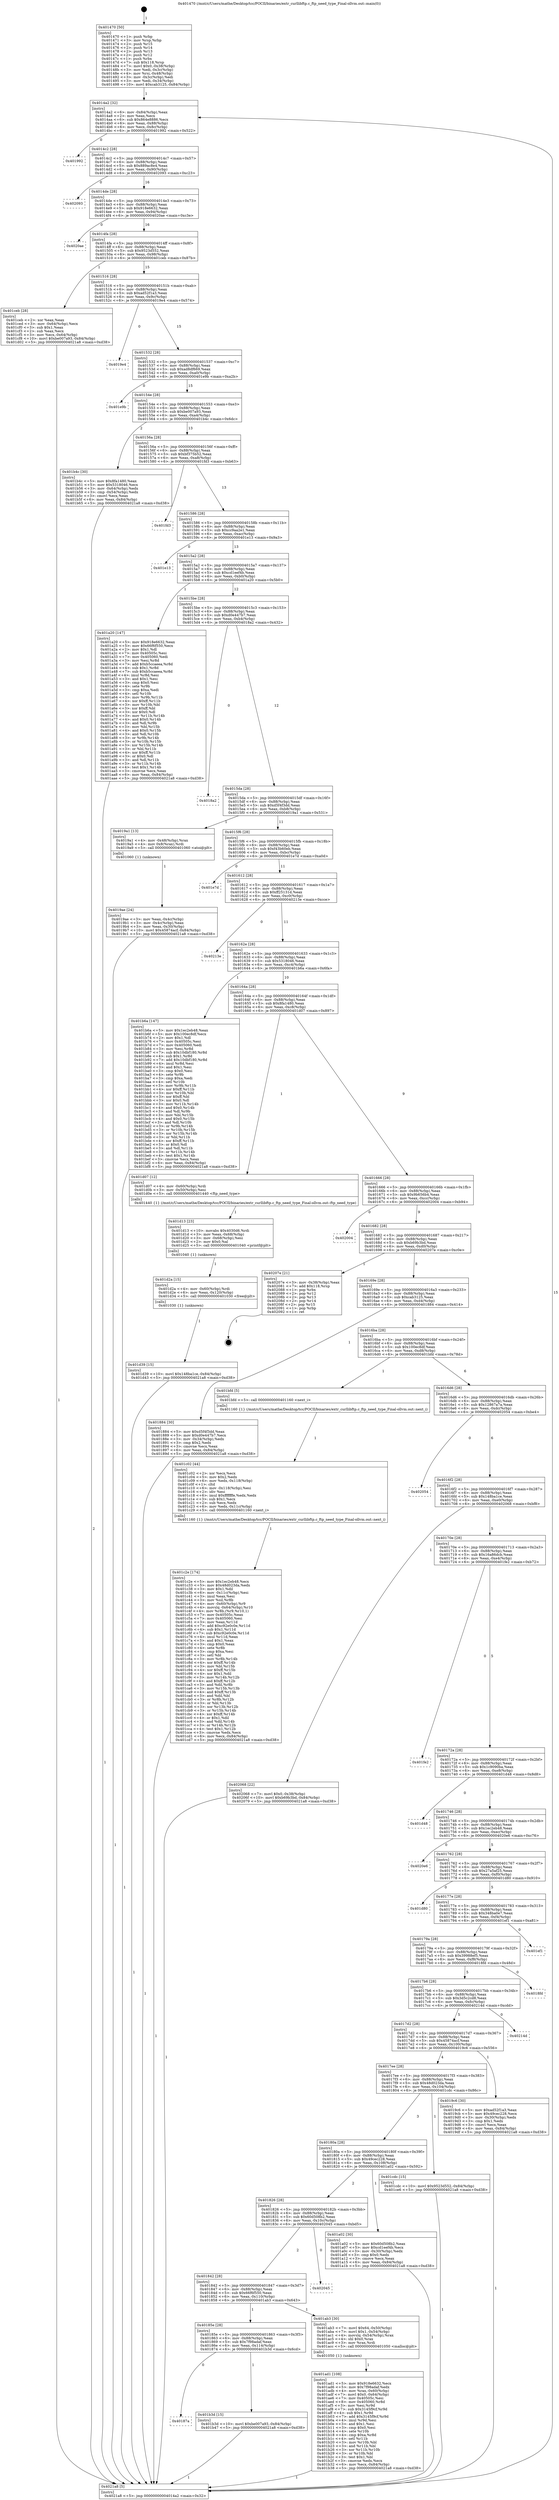 digraph "0x401470" {
  label = "0x401470 (/mnt/c/Users/mathe/Desktop/tcc/POCII/binaries/extr_curllibftp.c_ftp_need_type_Final-ollvm.out::main(0))"
  labelloc = "t"
  node[shape=record]

  Entry [label="",width=0.3,height=0.3,shape=circle,fillcolor=black,style=filled]
  "0x4014a2" [label="{
     0x4014a2 [32]\l
     | [instrs]\l
     &nbsp;&nbsp;0x4014a2 \<+6\>: mov -0x84(%rbp),%eax\l
     &nbsp;&nbsp;0x4014a8 \<+2\>: mov %eax,%ecx\l
     &nbsp;&nbsp;0x4014aa \<+6\>: sub $0x864e8886,%ecx\l
     &nbsp;&nbsp;0x4014b0 \<+6\>: mov %eax,-0x88(%rbp)\l
     &nbsp;&nbsp;0x4014b6 \<+6\>: mov %ecx,-0x8c(%rbp)\l
     &nbsp;&nbsp;0x4014bc \<+6\>: je 0000000000401992 \<main+0x522\>\l
  }"]
  "0x401992" [label="{
     0x401992\l
  }", style=dashed]
  "0x4014c2" [label="{
     0x4014c2 [28]\l
     | [instrs]\l
     &nbsp;&nbsp;0x4014c2 \<+5\>: jmp 00000000004014c7 \<main+0x57\>\l
     &nbsp;&nbsp;0x4014c7 \<+6\>: mov -0x88(%rbp),%eax\l
     &nbsp;&nbsp;0x4014cd \<+5\>: sub $0x889ac8e4,%eax\l
     &nbsp;&nbsp;0x4014d2 \<+6\>: mov %eax,-0x90(%rbp)\l
     &nbsp;&nbsp;0x4014d8 \<+6\>: je 0000000000402093 \<main+0xc23\>\l
  }"]
  Exit [label="",width=0.3,height=0.3,shape=circle,fillcolor=black,style=filled,peripheries=2]
  "0x402093" [label="{
     0x402093\l
  }", style=dashed]
  "0x4014de" [label="{
     0x4014de [28]\l
     | [instrs]\l
     &nbsp;&nbsp;0x4014de \<+5\>: jmp 00000000004014e3 \<main+0x73\>\l
     &nbsp;&nbsp;0x4014e3 \<+6\>: mov -0x88(%rbp),%eax\l
     &nbsp;&nbsp;0x4014e9 \<+5\>: sub $0x918e6632,%eax\l
     &nbsp;&nbsp;0x4014ee \<+6\>: mov %eax,-0x94(%rbp)\l
     &nbsp;&nbsp;0x4014f4 \<+6\>: je 00000000004020ae \<main+0xc3e\>\l
  }"]
  "0x401d39" [label="{
     0x401d39 [15]\l
     | [instrs]\l
     &nbsp;&nbsp;0x401d39 \<+10\>: movl $0x148ba1ce,-0x84(%rbp)\l
     &nbsp;&nbsp;0x401d43 \<+5\>: jmp 00000000004021a8 \<main+0xd38\>\l
  }"]
  "0x4020ae" [label="{
     0x4020ae\l
  }", style=dashed]
  "0x4014fa" [label="{
     0x4014fa [28]\l
     | [instrs]\l
     &nbsp;&nbsp;0x4014fa \<+5\>: jmp 00000000004014ff \<main+0x8f\>\l
     &nbsp;&nbsp;0x4014ff \<+6\>: mov -0x88(%rbp),%eax\l
     &nbsp;&nbsp;0x401505 \<+5\>: sub $0x9523d552,%eax\l
     &nbsp;&nbsp;0x40150a \<+6\>: mov %eax,-0x98(%rbp)\l
     &nbsp;&nbsp;0x401510 \<+6\>: je 0000000000401ceb \<main+0x87b\>\l
  }"]
  "0x401d2a" [label="{
     0x401d2a [15]\l
     | [instrs]\l
     &nbsp;&nbsp;0x401d2a \<+4\>: mov -0x60(%rbp),%rdi\l
     &nbsp;&nbsp;0x401d2e \<+6\>: mov %eax,-0x120(%rbp)\l
     &nbsp;&nbsp;0x401d34 \<+5\>: call 0000000000401030 \<free@plt\>\l
     | [calls]\l
     &nbsp;&nbsp;0x401030 \{1\} (unknown)\l
  }"]
  "0x401ceb" [label="{
     0x401ceb [28]\l
     | [instrs]\l
     &nbsp;&nbsp;0x401ceb \<+2\>: xor %eax,%eax\l
     &nbsp;&nbsp;0x401ced \<+3\>: mov -0x64(%rbp),%ecx\l
     &nbsp;&nbsp;0x401cf0 \<+3\>: sub $0x1,%eax\l
     &nbsp;&nbsp;0x401cf3 \<+2\>: sub %eax,%ecx\l
     &nbsp;&nbsp;0x401cf5 \<+3\>: mov %ecx,-0x64(%rbp)\l
     &nbsp;&nbsp;0x401cf8 \<+10\>: movl $0xbe007a93,-0x84(%rbp)\l
     &nbsp;&nbsp;0x401d02 \<+5\>: jmp 00000000004021a8 \<main+0xd38\>\l
  }"]
  "0x401516" [label="{
     0x401516 [28]\l
     | [instrs]\l
     &nbsp;&nbsp;0x401516 \<+5\>: jmp 000000000040151b \<main+0xab\>\l
     &nbsp;&nbsp;0x40151b \<+6\>: mov -0x88(%rbp),%eax\l
     &nbsp;&nbsp;0x401521 \<+5\>: sub $0xad52f1a3,%eax\l
     &nbsp;&nbsp;0x401526 \<+6\>: mov %eax,-0x9c(%rbp)\l
     &nbsp;&nbsp;0x40152c \<+6\>: je 00000000004019e4 \<main+0x574\>\l
  }"]
  "0x401d13" [label="{
     0x401d13 [23]\l
     | [instrs]\l
     &nbsp;&nbsp;0x401d13 \<+10\>: movabs $0x4030d6,%rdi\l
     &nbsp;&nbsp;0x401d1d \<+3\>: mov %eax,-0x68(%rbp)\l
     &nbsp;&nbsp;0x401d20 \<+3\>: mov -0x68(%rbp),%esi\l
     &nbsp;&nbsp;0x401d23 \<+2\>: mov $0x0,%al\l
     &nbsp;&nbsp;0x401d25 \<+5\>: call 0000000000401040 \<printf@plt\>\l
     | [calls]\l
     &nbsp;&nbsp;0x401040 \{1\} (unknown)\l
  }"]
  "0x4019e4" [label="{
     0x4019e4\l
  }", style=dashed]
  "0x401532" [label="{
     0x401532 [28]\l
     | [instrs]\l
     &nbsp;&nbsp;0x401532 \<+5\>: jmp 0000000000401537 \<main+0xc7\>\l
     &nbsp;&nbsp;0x401537 \<+6\>: mov -0x88(%rbp),%eax\l
     &nbsp;&nbsp;0x40153d \<+5\>: sub $0xad8df669,%eax\l
     &nbsp;&nbsp;0x401542 \<+6\>: mov %eax,-0xa0(%rbp)\l
     &nbsp;&nbsp;0x401548 \<+6\>: je 0000000000401e9b \<main+0xa2b\>\l
  }"]
  "0x401c2e" [label="{
     0x401c2e [174]\l
     | [instrs]\l
     &nbsp;&nbsp;0x401c2e \<+5\>: mov $0x1ec2eb48,%ecx\l
     &nbsp;&nbsp;0x401c33 \<+5\>: mov $0x48d023da,%edx\l
     &nbsp;&nbsp;0x401c38 \<+3\>: mov $0x1,%dil\l
     &nbsp;&nbsp;0x401c3b \<+6\>: mov -0x11c(%rbp),%esi\l
     &nbsp;&nbsp;0x401c41 \<+3\>: imul %eax,%esi\l
     &nbsp;&nbsp;0x401c44 \<+3\>: mov %sil,%r8b\l
     &nbsp;&nbsp;0x401c47 \<+4\>: mov -0x60(%rbp),%r9\l
     &nbsp;&nbsp;0x401c4b \<+4\>: movslq -0x64(%rbp),%r10\l
     &nbsp;&nbsp;0x401c4f \<+4\>: mov %r8b,(%r9,%r10,1)\l
     &nbsp;&nbsp;0x401c53 \<+7\>: mov 0x40505c,%eax\l
     &nbsp;&nbsp;0x401c5a \<+7\>: mov 0x405060,%esi\l
     &nbsp;&nbsp;0x401c61 \<+3\>: mov %eax,%r11d\l
     &nbsp;&nbsp;0x401c64 \<+7\>: add $0xc92e0c0e,%r11d\l
     &nbsp;&nbsp;0x401c6b \<+4\>: sub $0x1,%r11d\l
     &nbsp;&nbsp;0x401c6f \<+7\>: sub $0xc92e0c0e,%r11d\l
     &nbsp;&nbsp;0x401c76 \<+4\>: imul %r11d,%eax\l
     &nbsp;&nbsp;0x401c7a \<+3\>: and $0x1,%eax\l
     &nbsp;&nbsp;0x401c7d \<+3\>: cmp $0x0,%eax\l
     &nbsp;&nbsp;0x401c80 \<+4\>: sete %r8b\l
     &nbsp;&nbsp;0x401c84 \<+3\>: cmp $0xa,%esi\l
     &nbsp;&nbsp;0x401c87 \<+3\>: setl %bl\l
     &nbsp;&nbsp;0x401c8a \<+3\>: mov %r8b,%r14b\l
     &nbsp;&nbsp;0x401c8d \<+4\>: xor $0xff,%r14b\l
     &nbsp;&nbsp;0x401c91 \<+3\>: mov %bl,%r15b\l
     &nbsp;&nbsp;0x401c94 \<+4\>: xor $0xff,%r15b\l
     &nbsp;&nbsp;0x401c98 \<+4\>: xor $0x1,%dil\l
     &nbsp;&nbsp;0x401c9c \<+3\>: mov %r14b,%r12b\l
     &nbsp;&nbsp;0x401c9f \<+4\>: and $0xff,%r12b\l
     &nbsp;&nbsp;0x401ca3 \<+3\>: and %dil,%r8b\l
     &nbsp;&nbsp;0x401ca6 \<+3\>: mov %r15b,%r13b\l
     &nbsp;&nbsp;0x401ca9 \<+4\>: and $0xff,%r13b\l
     &nbsp;&nbsp;0x401cad \<+3\>: and %dil,%bl\l
     &nbsp;&nbsp;0x401cb0 \<+3\>: or %r8b,%r12b\l
     &nbsp;&nbsp;0x401cb3 \<+3\>: or %bl,%r13b\l
     &nbsp;&nbsp;0x401cb6 \<+3\>: xor %r13b,%r12b\l
     &nbsp;&nbsp;0x401cb9 \<+3\>: or %r15b,%r14b\l
     &nbsp;&nbsp;0x401cbc \<+4\>: xor $0xff,%r14b\l
     &nbsp;&nbsp;0x401cc0 \<+4\>: or $0x1,%dil\l
     &nbsp;&nbsp;0x401cc4 \<+3\>: and %dil,%r14b\l
     &nbsp;&nbsp;0x401cc7 \<+3\>: or %r14b,%r12b\l
     &nbsp;&nbsp;0x401cca \<+4\>: test $0x1,%r12b\l
     &nbsp;&nbsp;0x401cce \<+3\>: cmovne %edx,%ecx\l
     &nbsp;&nbsp;0x401cd1 \<+6\>: mov %ecx,-0x84(%rbp)\l
     &nbsp;&nbsp;0x401cd7 \<+5\>: jmp 00000000004021a8 \<main+0xd38\>\l
  }"]
  "0x401e9b" [label="{
     0x401e9b\l
  }", style=dashed]
  "0x40154e" [label="{
     0x40154e [28]\l
     | [instrs]\l
     &nbsp;&nbsp;0x40154e \<+5\>: jmp 0000000000401553 \<main+0xe3\>\l
     &nbsp;&nbsp;0x401553 \<+6\>: mov -0x88(%rbp),%eax\l
     &nbsp;&nbsp;0x401559 \<+5\>: sub $0xbe007a93,%eax\l
     &nbsp;&nbsp;0x40155e \<+6\>: mov %eax,-0xa4(%rbp)\l
     &nbsp;&nbsp;0x401564 \<+6\>: je 0000000000401b4c \<main+0x6dc\>\l
  }"]
  "0x401c02" [label="{
     0x401c02 [44]\l
     | [instrs]\l
     &nbsp;&nbsp;0x401c02 \<+2\>: xor %ecx,%ecx\l
     &nbsp;&nbsp;0x401c04 \<+5\>: mov $0x2,%edx\l
     &nbsp;&nbsp;0x401c09 \<+6\>: mov %edx,-0x118(%rbp)\l
     &nbsp;&nbsp;0x401c0f \<+1\>: cltd\l
     &nbsp;&nbsp;0x401c10 \<+6\>: mov -0x118(%rbp),%esi\l
     &nbsp;&nbsp;0x401c16 \<+2\>: idiv %esi\l
     &nbsp;&nbsp;0x401c18 \<+6\>: imul $0xfffffffe,%edx,%edx\l
     &nbsp;&nbsp;0x401c1e \<+3\>: sub $0x1,%ecx\l
     &nbsp;&nbsp;0x401c21 \<+2\>: sub %ecx,%edx\l
     &nbsp;&nbsp;0x401c23 \<+6\>: mov %edx,-0x11c(%rbp)\l
     &nbsp;&nbsp;0x401c29 \<+5\>: call 0000000000401160 \<next_i\>\l
     | [calls]\l
     &nbsp;&nbsp;0x401160 \{1\} (/mnt/c/Users/mathe/Desktop/tcc/POCII/binaries/extr_curllibftp.c_ftp_need_type_Final-ollvm.out::next_i)\l
  }"]
  "0x401b4c" [label="{
     0x401b4c [30]\l
     | [instrs]\l
     &nbsp;&nbsp;0x401b4c \<+5\>: mov $0x8fa1480,%eax\l
     &nbsp;&nbsp;0x401b51 \<+5\>: mov $0x5318046,%ecx\l
     &nbsp;&nbsp;0x401b56 \<+3\>: mov -0x64(%rbp),%edx\l
     &nbsp;&nbsp;0x401b59 \<+3\>: cmp -0x54(%rbp),%edx\l
     &nbsp;&nbsp;0x401b5c \<+3\>: cmovl %ecx,%eax\l
     &nbsp;&nbsp;0x401b5f \<+6\>: mov %eax,-0x84(%rbp)\l
     &nbsp;&nbsp;0x401b65 \<+5\>: jmp 00000000004021a8 \<main+0xd38\>\l
  }"]
  "0x40156a" [label="{
     0x40156a [28]\l
     | [instrs]\l
     &nbsp;&nbsp;0x40156a \<+5\>: jmp 000000000040156f \<main+0xff\>\l
     &nbsp;&nbsp;0x40156f \<+6\>: mov -0x88(%rbp),%eax\l
     &nbsp;&nbsp;0x401575 \<+5\>: sub $0xbf375b52,%eax\l
     &nbsp;&nbsp;0x40157a \<+6\>: mov %eax,-0xa8(%rbp)\l
     &nbsp;&nbsp;0x401580 \<+6\>: je 0000000000401fd3 \<main+0xb63\>\l
  }"]
  "0x40187a" [label="{
     0x40187a\l
  }", style=dashed]
  "0x401fd3" [label="{
     0x401fd3\l
  }", style=dashed]
  "0x401586" [label="{
     0x401586 [28]\l
     | [instrs]\l
     &nbsp;&nbsp;0x401586 \<+5\>: jmp 000000000040158b \<main+0x11b\>\l
     &nbsp;&nbsp;0x40158b \<+6\>: mov -0x88(%rbp),%eax\l
     &nbsp;&nbsp;0x401591 \<+5\>: sub $0xcc9aa2e1,%eax\l
     &nbsp;&nbsp;0x401596 \<+6\>: mov %eax,-0xac(%rbp)\l
     &nbsp;&nbsp;0x40159c \<+6\>: je 0000000000401e13 \<main+0x9a3\>\l
  }"]
  "0x401b3d" [label="{
     0x401b3d [15]\l
     | [instrs]\l
     &nbsp;&nbsp;0x401b3d \<+10\>: movl $0xbe007a93,-0x84(%rbp)\l
     &nbsp;&nbsp;0x401b47 \<+5\>: jmp 00000000004021a8 \<main+0xd38\>\l
  }"]
  "0x401e13" [label="{
     0x401e13\l
  }", style=dashed]
  "0x4015a2" [label="{
     0x4015a2 [28]\l
     | [instrs]\l
     &nbsp;&nbsp;0x4015a2 \<+5\>: jmp 00000000004015a7 \<main+0x137\>\l
     &nbsp;&nbsp;0x4015a7 \<+6\>: mov -0x88(%rbp),%eax\l
     &nbsp;&nbsp;0x4015ad \<+5\>: sub $0xcd1eef4b,%eax\l
     &nbsp;&nbsp;0x4015b2 \<+6\>: mov %eax,-0xb0(%rbp)\l
     &nbsp;&nbsp;0x4015b8 \<+6\>: je 0000000000401a20 \<main+0x5b0\>\l
  }"]
  "0x401ad1" [label="{
     0x401ad1 [108]\l
     | [instrs]\l
     &nbsp;&nbsp;0x401ad1 \<+5\>: mov $0x918e6632,%ecx\l
     &nbsp;&nbsp;0x401ad6 \<+5\>: mov $0x7f98adaf,%edx\l
     &nbsp;&nbsp;0x401adb \<+4\>: mov %rax,-0x60(%rbp)\l
     &nbsp;&nbsp;0x401adf \<+7\>: movl $0x0,-0x64(%rbp)\l
     &nbsp;&nbsp;0x401ae6 \<+7\>: mov 0x40505c,%esi\l
     &nbsp;&nbsp;0x401aed \<+8\>: mov 0x405060,%r8d\l
     &nbsp;&nbsp;0x401af5 \<+3\>: mov %esi,%r9d\l
     &nbsp;&nbsp;0x401af8 \<+7\>: sub $0x3145f9cf,%r9d\l
     &nbsp;&nbsp;0x401aff \<+4\>: sub $0x1,%r9d\l
     &nbsp;&nbsp;0x401b03 \<+7\>: add $0x3145f9cf,%r9d\l
     &nbsp;&nbsp;0x401b0a \<+4\>: imul %r9d,%esi\l
     &nbsp;&nbsp;0x401b0e \<+3\>: and $0x1,%esi\l
     &nbsp;&nbsp;0x401b11 \<+3\>: cmp $0x0,%esi\l
     &nbsp;&nbsp;0x401b14 \<+4\>: sete %r10b\l
     &nbsp;&nbsp;0x401b18 \<+4\>: cmp $0xa,%r8d\l
     &nbsp;&nbsp;0x401b1c \<+4\>: setl %r11b\l
     &nbsp;&nbsp;0x401b20 \<+3\>: mov %r10b,%bl\l
     &nbsp;&nbsp;0x401b23 \<+3\>: and %r11b,%bl\l
     &nbsp;&nbsp;0x401b26 \<+3\>: xor %r11b,%r10b\l
     &nbsp;&nbsp;0x401b29 \<+3\>: or %r10b,%bl\l
     &nbsp;&nbsp;0x401b2c \<+3\>: test $0x1,%bl\l
     &nbsp;&nbsp;0x401b2f \<+3\>: cmovne %edx,%ecx\l
     &nbsp;&nbsp;0x401b32 \<+6\>: mov %ecx,-0x84(%rbp)\l
     &nbsp;&nbsp;0x401b38 \<+5\>: jmp 00000000004021a8 \<main+0xd38\>\l
  }"]
  "0x401a20" [label="{
     0x401a20 [147]\l
     | [instrs]\l
     &nbsp;&nbsp;0x401a20 \<+5\>: mov $0x918e6632,%eax\l
     &nbsp;&nbsp;0x401a25 \<+5\>: mov $0x66f6f550,%ecx\l
     &nbsp;&nbsp;0x401a2a \<+2\>: mov $0x1,%dl\l
     &nbsp;&nbsp;0x401a2c \<+7\>: mov 0x40505c,%esi\l
     &nbsp;&nbsp;0x401a33 \<+7\>: mov 0x405060,%edi\l
     &nbsp;&nbsp;0x401a3a \<+3\>: mov %esi,%r8d\l
     &nbsp;&nbsp;0x401a3d \<+7\>: add $0xb5ccaeea,%r8d\l
     &nbsp;&nbsp;0x401a44 \<+4\>: sub $0x1,%r8d\l
     &nbsp;&nbsp;0x401a48 \<+7\>: sub $0xb5ccaeea,%r8d\l
     &nbsp;&nbsp;0x401a4f \<+4\>: imul %r8d,%esi\l
     &nbsp;&nbsp;0x401a53 \<+3\>: and $0x1,%esi\l
     &nbsp;&nbsp;0x401a56 \<+3\>: cmp $0x0,%esi\l
     &nbsp;&nbsp;0x401a59 \<+4\>: sete %r9b\l
     &nbsp;&nbsp;0x401a5d \<+3\>: cmp $0xa,%edi\l
     &nbsp;&nbsp;0x401a60 \<+4\>: setl %r10b\l
     &nbsp;&nbsp;0x401a64 \<+3\>: mov %r9b,%r11b\l
     &nbsp;&nbsp;0x401a67 \<+4\>: xor $0xff,%r11b\l
     &nbsp;&nbsp;0x401a6b \<+3\>: mov %r10b,%bl\l
     &nbsp;&nbsp;0x401a6e \<+3\>: xor $0xff,%bl\l
     &nbsp;&nbsp;0x401a71 \<+3\>: xor $0x0,%dl\l
     &nbsp;&nbsp;0x401a74 \<+3\>: mov %r11b,%r14b\l
     &nbsp;&nbsp;0x401a77 \<+4\>: and $0x0,%r14b\l
     &nbsp;&nbsp;0x401a7b \<+3\>: and %dl,%r9b\l
     &nbsp;&nbsp;0x401a7e \<+3\>: mov %bl,%r15b\l
     &nbsp;&nbsp;0x401a81 \<+4\>: and $0x0,%r15b\l
     &nbsp;&nbsp;0x401a85 \<+3\>: and %dl,%r10b\l
     &nbsp;&nbsp;0x401a88 \<+3\>: or %r9b,%r14b\l
     &nbsp;&nbsp;0x401a8b \<+3\>: or %r10b,%r15b\l
     &nbsp;&nbsp;0x401a8e \<+3\>: xor %r15b,%r14b\l
     &nbsp;&nbsp;0x401a91 \<+3\>: or %bl,%r11b\l
     &nbsp;&nbsp;0x401a94 \<+4\>: xor $0xff,%r11b\l
     &nbsp;&nbsp;0x401a98 \<+3\>: or $0x0,%dl\l
     &nbsp;&nbsp;0x401a9b \<+3\>: and %dl,%r11b\l
     &nbsp;&nbsp;0x401a9e \<+3\>: or %r11b,%r14b\l
     &nbsp;&nbsp;0x401aa1 \<+4\>: test $0x1,%r14b\l
     &nbsp;&nbsp;0x401aa5 \<+3\>: cmovne %ecx,%eax\l
     &nbsp;&nbsp;0x401aa8 \<+6\>: mov %eax,-0x84(%rbp)\l
     &nbsp;&nbsp;0x401aae \<+5\>: jmp 00000000004021a8 \<main+0xd38\>\l
  }"]
  "0x4015be" [label="{
     0x4015be [28]\l
     | [instrs]\l
     &nbsp;&nbsp;0x4015be \<+5\>: jmp 00000000004015c3 \<main+0x153\>\l
     &nbsp;&nbsp;0x4015c3 \<+6\>: mov -0x88(%rbp),%eax\l
     &nbsp;&nbsp;0x4015c9 \<+5\>: sub $0xd0e447b7,%eax\l
     &nbsp;&nbsp;0x4015ce \<+6\>: mov %eax,-0xb4(%rbp)\l
     &nbsp;&nbsp;0x4015d4 \<+6\>: je 00000000004018a2 \<main+0x432\>\l
  }"]
  "0x40185e" [label="{
     0x40185e [28]\l
     | [instrs]\l
     &nbsp;&nbsp;0x40185e \<+5\>: jmp 0000000000401863 \<main+0x3f3\>\l
     &nbsp;&nbsp;0x401863 \<+6\>: mov -0x88(%rbp),%eax\l
     &nbsp;&nbsp;0x401869 \<+5\>: sub $0x7f98adaf,%eax\l
     &nbsp;&nbsp;0x40186e \<+6\>: mov %eax,-0x114(%rbp)\l
     &nbsp;&nbsp;0x401874 \<+6\>: je 0000000000401b3d \<main+0x6cd\>\l
  }"]
  "0x4018a2" [label="{
     0x4018a2\l
  }", style=dashed]
  "0x4015da" [label="{
     0x4015da [28]\l
     | [instrs]\l
     &nbsp;&nbsp;0x4015da \<+5\>: jmp 00000000004015df \<main+0x16f\>\l
     &nbsp;&nbsp;0x4015df \<+6\>: mov -0x88(%rbp),%eax\l
     &nbsp;&nbsp;0x4015e5 \<+5\>: sub $0xd5f4f3dd,%eax\l
     &nbsp;&nbsp;0x4015ea \<+6\>: mov %eax,-0xb8(%rbp)\l
     &nbsp;&nbsp;0x4015f0 \<+6\>: je 00000000004019a1 \<main+0x531\>\l
  }"]
  "0x401ab3" [label="{
     0x401ab3 [30]\l
     | [instrs]\l
     &nbsp;&nbsp;0x401ab3 \<+7\>: movl $0x64,-0x50(%rbp)\l
     &nbsp;&nbsp;0x401aba \<+7\>: movl $0x1,-0x54(%rbp)\l
     &nbsp;&nbsp;0x401ac1 \<+4\>: movslq -0x54(%rbp),%rax\l
     &nbsp;&nbsp;0x401ac5 \<+4\>: shl $0x0,%rax\l
     &nbsp;&nbsp;0x401ac9 \<+3\>: mov %rax,%rdi\l
     &nbsp;&nbsp;0x401acc \<+5\>: call 0000000000401050 \<malloc@plt\>\l
     | [calls]\l
     &nbsp;&nbsp;0x401050 \{1\} (unknown)\l
  }"]
  "0x4019a1" [label="{
     0x4019a1 [13]\l
     | [instrs]\l
     &nbsp;&nbsp;0x4019a1 \<+4\>: mov -0x48(%rbp),%rax\l
     &nbsp;&nbsp;0x4019a5 \<+4\>: mov 0x8(%rax),%rdi\l
     &nbsp;&nbsp;0x4019a9 \<+5\>: call 0000000000401060 \<atoi@plt\>\l
     | [calls]\l
     &nbsp;&nbsp;0x401060 \{1\} (unknown)\l
  }"]
  "0x4015f6" [label="{
     0x4015f6 [28]\l
     | [instrs]\l
     &nbsp;&nbsp;0x4015f6 \<+5\>: jmp 00000000004015fb \<main+0x18b\>\l
     &nbsp;&nbsp;0x4015fb \<+6\>: mov -0x88(%rbp),%eax\l
     &nbsp;&nbsp;0x401601 \<+5\>: sub $0xf43b60eb,%eax\l
     &nbsp;&nbsp;0x401606 \<+6\>: mov %eax,-0xbc(%rbp)\l
     &nbsp;&nbsp;0x40160c \<+6\>: je 0000000000401e7d \<main+0xa0d\>\l
  }"]
  "0x401842" [label="{
     0x401842 [28]\l
     | [instrs]\l
     &nbsp;&nbsp;0x401842 \<+5\>: jmp 0000000000401847 \<main+0x3d7\>\l
     &nbsp;&nbsp;0x401847 \<+6\>: mov -0x88(%rbp),%eax\l
     &nbsp;&nbsp;0x40184d \<+5\>: sub $0x66f6f550,%eax\l
     &nbsp;&nbsp;0x401852 \<+6\>: mov %eax,-0x110(%rbp)\l
     &nbsp;&nbsp;0x401858 \<+6\>: je 0000000000401ab3 \<main+0x643\>\l
  }"]
  "0x401e7d" [label="{
     0x401e7d\l
  }", style=dashed]
  "0x401612" [label="{
     0x401612 [28]\l
     | [instrs]\l
     &nbsp;&nbsp;0x401612 \<+5\>: jmp 0000000000401617 \<main+0x1a7\>\l
     &nbsp;&nbsp;0x401617 \<+6\>: mov -0x88(%rbp),%eax\l
     &nbsp;&nbsp;0x40161d \<+5\>: sub $0xff25131d,%eax\l
     &nbsp;&nbsp;0x401622 \<+6\>: mov %eax,-0xc0(%rbp)\l
     &nbsp;&nbsp;0x401628 \<+6\>: je 000000000040213e \<main+0xcce\>\l
  }"]
  "0x402045" [label="{
     0x402045\l
  }", style=dashed]
  "0x40213e" [label="{
     0x40213e\l
  }", style=dashed]
  "0x40162e" [label="{
     0x40162e [28]\l
     | [instrs]\l
     &nbsp;&nbsp;0x40162e \<+5\>: jmp 0000000000401633 \<main+0x1c3\>\l
     &nbsp;&nbsp;0x401633 \<+6\>: mov -0x88(%rbp),%eax\l
     &nbsp;&nbsp;0x401639 \<+5\>: sub $0x5318046,%eax\l
     &nbsp;&nbsp;0x40163e \<+6\>: mov %eax,-0xc4(%rbp)\l
     &nbsp;&nbsp;0x401644 \<+6\>: je 0000000000401b6a \<main+0x6fa\>\l
  }"]
  "0x401826" [label="{
     0x401826 [28]\l
     | [instrs]\l
     &nbsp;&nbsp;0x401826 \<+5\>: jmp 000000000040182b \<main+0x3bb\>\l
     &nbsp;&nbsp;0x40182b \<+6\>: mov -0x88(%rbp),%eax\l
     &nbsp;&nbsp;0x401831 \<+5\>: sub $0x60d508b2,%eax\l
     &nbsp;&nbsp;0x401836 \<+6\>: mov %eax,-0x10c(%rbp)\l
     &nbsp;&nbsp;0x40183c \<+6\>: je 0000000000402045 \<main+0xbd5\>\l
  }"]
  "0x401b6a" [label="{
     0x401b6a [147]\l
     | [instrs]\l
     &nbsp;&nbsp;0x401b6a \<+5\>: mov $0x1ec2eb48,%eax\l
     &nbsp;&nbsp;0x401b6f \<+5\>: mov $0x100ec8df,%ecx\l
     &nbsp;&nbsp;0x401b74 \<+2\>: mov $0x1,%dl\l
     &nbsp;&nbsp;0x401b76 \<+7\>: mov 0x40505c,%esi\l
     &nbsp;&nbsp;0x401b7d \<+7\>: mov 0x405060,%edi\l
     &nbsp;&nbsp;0x401b84 \<+3\>: mov %esi,%r8d\l
     &nbsp;&nbsp;0x401b87 \<+7\>: sub $0x10dbf180,%r8d\l
     &nbsp;&nbsp;0x401b8e \<+4\>: sub $0x1,%r8d\l
     &nbsp;&nbsp;0x401b92 \<+7\>: add $0x10dbf180,%r8d\l
     &nbsp;&nbsp;0x401b99 \<+4\>: imul %r8d,%esi\l
     &nbsp;&nbsp;0x401b9d \<+3\>: and $0x1,%esi\l
     &nbsp;&nbsp;0x401ba0 \<+3\>: cmp $0x0,%esi\l
     &nbsp;&nbsp;0x401ba3 \<+4\>: sete %r9b\l
     &nbsp;&nbsp;0x401ba7 \<+3\>: cmp $0xa,%edi\l
     &nbsp;&nbsp;0x401baa \<+4\>: setl %r10b\l
     &nbsp;&nbsp;0x401bae \<+3\>: mov %r9b,%r11b\l
     &nbsp;&nbsp;0x401bb1 \<+4\>: xor $0xff,%r11b\l
     &nbsp;&nbsp;0x401bb5 \<+3\>: mov %r10b,%bl\l
     &nbsp;&nbsp;0x401bb8 \<+3\>: xor $0xff,%bl\l
     &nbsp;&nbsp;0x401bbb \<+3\>: xor $0x0,%dl\l
     &nbsp;&nbsp;0x401bbe \<+3\>: mov %r11b,%r14b\l
     &nbsp;&nbsp;0x401bc1 \<+4\>: and $0x0,%r14b\l
     &nbsp;&nbsp;0x401bc5 \<+3\>: and %dl,%r9b\l
     &nbsp;&nbsp;0x401bc8 \<+3\>: mov %bl,%r15b\l
     &nbsp;&nbsp;0x401bcb \<+4\>: and $0x0,%r15b\l
     &nbsp;&nbsp;0x401bcf \<+3\>: and %dl,%r10b\l
     &nbsp;&nbsp;0x401bd2 \<+3\>: or %r9b,%r14b\l
     &nbsp;&nbsp;0x401bd5 \<+3\>: or %r10b,%r15b\l
     &nbsp;&nbsp;0x401bd8 \<+3\>: xor %r15b,%r14b\l
     &nbsp;&nbsp;0x401bdb \<+3\>: or %bl,%r11b\l
     &nbsp;&nbsp;0x401bde \<+4\>: xor $0xff,%r11b\l
     &nbsp;&nbsp;0x401be2 \<+3\>: or $0x0,%dl\l
     &nbsp;&nbsp;0x401be5 \<+3\>: and %dl,%r11b\l
     &nbsp;&nbsp;0x401be8 \<+3\>: or %r11b,%r14b\l
     &nbsp;&nbsp;0x401beb \<+4\>: test $0x1,%r14b\l
     &nbsp;&nbsp;0x401bef \<+3\>: cmovne %ecx,%eax\l
     &nbsp;&nbsp;0x401bf2 \<+6\>: mov %eax,-0x84(%rbp)\l
     &nbsp;&nbsp;0x401bf8 \<+5\>: jmp 00000000004021a8 \<main+0xd38\>\l
  }"]
  "0x40164a" [label="{
     0x40164a [28]\l
     | [instrs]\l
     &nbsp;&nbsp;0x40164a \<+5\>: jmp 000000000040164f \<main+0x1df\>\l
     &nbsp;&nbsp;0x40164f \<+6\>: mov -0x88(%rbp),%eax\l
     &nbsp;&nbsp;0x401655 \<+5\>: sub $0x8fa1480,%eax\l
     &nbsp;&nbsp;0x40165a \<+6\>: mov %eax,-0xc8(%rbp)\l
     &nbsp;&nbsp;0x401660 \<+6\>: je 0000000000401d07 \<main+0x897\>\l
  }"]
  "0x401a02" [label="{
     0x401a02 [30]\l
     | [instrs]\l
     &nbsp;&nbsp;0x401a02 \<+5\>: mov $0x60d508b2,%eax\l
     &nbsp;&nbsp;0x401a07 \<+5\>: mov $0xcd1eef4b,%ecx\l
     &nbsp;&nbsp;0x401a0c \<+3\>: mov -0x30(%rbp),%edx\l
     &nbsp;&nbsp;0x401a0f \<+3\>: cmp $0x0,%edx\l
     &nbsp;&nbsp;0x401a12 \<+3\>: cmove %ecx,%eax\l
     &nbsp;&nbsp;0x401a15 \<+6\>: mov %eax,-0x84(%rbp)\l
     &nbsp;&nbsp;0x401a1b \<+5\>: jmp 00000000004021a8 \<main+0xd38\>\l
  }"]
  "0x401d07" [label="{
     0x401d07 [12]\l
     | [instrs]\l
     &nbsp;&nbsp;0x401d07 \<+4\>: mov -0x60(%rbp),%rdi\l
     &nbsp;&nbsp;0x401d0b \<+3\>: mov -0x50(%rbp),%esi\l
     &nbsp;&nbsp;0x401d0e \<+5\>: call 0000000000401440 \<ftp_need_type\>\l
     | [calls]\l
     &nbsp;&nbsp;0x401440 \{1\} (/mnt/c/Users/mathe/Desktop/tcc/POCII/binaries/extr_curllibftp.c_ftp_need_type_Final-ollvm.out::ftp_need_type)\l
  }"]
  "0x401666" [label="{
     0x401666 [28]\l
     | [instrs]\l
     &nbsp;&nbsp;0x401666 \<+5\>: jmp 000000000040166b \<main+0x1fb\>\l
     &nbsp;&nbsp;0x40166b \<+6\>: mov -0x88(%rbp),%eax\l
     &nbsp;&nbsp;0x401671 \<+5\>: sub $0x9b656b4,%eax\l
     &nbsp;&nbsp;0x401676 \<+6\>: mov %eax,-0xcc(%rbp)\l
     &nbsp;&nbsp;0x40167c \<+6\>: je 0000000000402004 \<main+0xb94\>\l
  }"]
  "0x40180a" [label="{
     0x40180a [28]\l
     | [instrs]\l
     &nbsp;&nbsp;0x40180a \<+5\>: jmp 000000000040180f \<main+0x39f\>\l
     &nbsp;&nbsp;0x40180f \<+6\>: mov -0x88(%rbp),%eax\l
     &nbsp;&nbsp;0x401815 \<+5\>: sub $0x49cec228,%eax\l
     &nbsp;&nbsp;0x40181a \<+6\>: mov %eax,-0x108(%rbp)\l
     &nbsp;&nbsp;0x401820 \<+6\>: je 0000000000401a02 \<main+0x592\>\l
  }"]
  "0x402004" [label="{
     0x402004\l
  }", style=dashed]
  "0x401682" [label="{
     0x401682 [28]\l
     | [instrs]\l
     &nbsp;&nbsp;0x401682 \<+5\>: jmp 0000000000401687 \<main+0x217\>\l
     &nbsp;&nbsp;0x401687 \<+6\>: mov -0x88(%rbp),%eax\l
     &nbsp;&nbsp;0x40168d \<+5\>: sub $0xb69b3bd,%eax\l
     &nbsp;&nbsp;0x401692 \<+6\>: mov %eax,-0xd0(%rbp)\l
     &nbsp;&nbsp;0x401698 \<+6\>: je 000000000040207e \<main+0xc0e\>\l
  }"]
  "0x401cdc" [label="{
     0x401cdc [15]\l
     | [instrs]\l
     &nbsp;&nbsp;0x401cdc \<+10\>: movl $0x9523d552,-0x84(%rbp)\l
     &nbsp;&nbsp;0x401ce6 \<+5\>: jmp 00000000004021a8 \<main+0xd38\>\l
  }"]
  "0x40207e" [label="{
     0x40207e [21]\l
     | [instrs]\l
     &nbsp;&nbsp;0x40207e \<+3\>: mov -0x38(%rbp),%eax\l
     &nbsp;&nbsp;0x402081 \<+7\>: add $0x118,%rsp\l
     &nbsp;&nbsp;0x402088 \<+1\>: pop %rbx\l
     &nbsp;&nbsp;0x402089 \<+2\>: pop %r12\l
     &nbsp;&nbsp;0x40208b \<+2\>: pop %r13\l
     &nbsp;&nbsp;0x40208d \<+2\>: pop %r14\l
     &nbsp;&nbsp;0x40208f \<+2\>: pop %r15\l
     &nbsp;&nbsp;0x402091 \<+1\>: pop %rbp\l
     &nbsp;&nbsp;0x402092 \<+1\>: ret\l
  }"]
  "0x40169e" [label="{
     0x40169e [28]\l
     | [instrs]\l
     &nbsp;&nbsp;0x40169e \<+5\>: jmp 00000000004016a3 \<main+0x233\>\l
     &nbsp;&nbsp;0x4016a3 \<+6\>: mov -0x88(%rbp),%eax\l
     &nbsp;&nbsp;0x4016a9 \<+5\>: sub $0xcab3125,%eax\l
     &nbsp;&nbsp;0x4016ae \<+6\>: mov %eax,-0xd4(%rbp)\l
     &nbsp;&nbsp;0x4016b4 \<+6\>: je 0000000000401884 \<main+0x414\>\l
  }"]
  "0x4017ee" [label="{
     0x4017ee [28]\l
     | [instrs]\l
     &nbsp;&nbsp;0x4017ee \<+5\>: jmp 00000000004017f3 \<main+0x383\>\l
     &nbsp;&nbsp;0x4017f3 \<+6\>: mov -0x88(%rbp),%eax\l
     &nbsp;&nbsp;0x4017f9 \<+5\>: sub $0x48d023da,%eax\l
     &nbsp;&nbsp;0x4017fe \<+6\>: mov %eax,-0x104(%rbp)\l
     &nbsp;&nbsp;0x401804 \<+6\>: je 0000000000401cdc \<main+0x86c\>\l
  }"]
  "0x401884" [label="{
     0x401884 [30]\l
     | [instrs]\l
     &nbsp;&nbsp;0x401884 \<+5\>: mov $0xd5f4f3dd,%eax\l
     &nbsp;&nbsp;0x401889 \<+5\>: mov $0xd0e447b7,%ecx\l
     &nbsp;&nbsp;0x40188e \<+3\>: mov -0x34(%rbp),%edx\l
     &nbsp;&nbsp;0x401891 \<+3\>: cmp $0x2,%edx\l
     &nbsp;&nbsp;0x401894 \<+3\>: cmovne %ecx,%eax\l
     &nbsp;&nbsp;0x401897 \<+6\>: mov %eax,-0x84(%rbp)\l
     &nbsp;&nbsp;0x40189d \<+5\>: jmp 00000000004021a8 \<main+0xd38\>\l
  }"]
  "0x4016ba" [label="{
     0x4016ba [28]\l
     | [instrs]\l
     &nbsp;&nbsp;0x4016ba \<+5\>: jmp 00000000004016bf \<main+0x24f\>\l
     &nbsp;&nbsp;0x4016bf \<+6\>: mov -0x88(%rbp),%eax\l
     &nbsp;&nbsp;0x4016c5 \<+5\>: sub $0x100ec8df,%eax\l
     &nbsp;&nbsp;0x4016ca \<+6\>: mov %eax,-0xd8(%rbp)\l
     &nbsp;&nbsp;0x4016d0 \<+6\>: je 0000000000401bfd \<main+0x78d\>\l
  }"]
  "0x4021a8" [label="{
     0x4021a8 [5]\l
     | [instrs]\l
     &nbsp;&nbsp;0x4021a8 \<+5\>: jmp 00000000004014a2 \<main+0x32\>\l
  }"]
  "0x401470" [label="{
     0x401470 [50]\l
     | [instrs]\l
     &nbsp;&nbsp;0x401470 \<+1\>: push %rbp\l
     &nbsp;&nbsp;0x401471 \<+3\>: mov %rsp,%rbp\l
     &nbsp;&nbsp;0x401474 \<+2\>: push %r15\l
     &nbsp;&nbsp;0x401476 \<+2\>: push %r14\l
     &nbsp;&nbsp;0x401478 \<+2\>: push %r13\l
     &nbsp;&nbsp;0x40147a \<+2\>: push %r12\l
     &nbsp;&nbsp;0x40147c \<+1\>: push %rbx\l
     &nbsp;&nbsp;0x40147d \<+7\>: sub $0x118,%rsp\l
     &nbsp;&nbsp;0x401484 \<+7\>: movl $0x0,-0x38(%rbp)\l
     &nbsp;&nbsp;0x40148b \<+3\>: mov %edi,-0x3c(%rbp)\l
     &nbsp;&nbsp;0x40148e \<+4\>: mov %rsi,-0x48(%rbp)\l
     &nbsp;&nbsp;0x401492 \<+3\>: mov -0x3c(%rbp),%edi\l
     &nbsp;&nbsp;0x401495 \<+3\>: mov %edi,-0x34(%rbp)\l
     &nbsp;&nbsp;0x401498 \<+10\>: movl $0xcab3125,-0x84(%rbp)\l
  }"]
  "0x4019ae" [label="{
     0x4019ae [24]\l
     | [instrs]\l
     &nbsp;&nbsp;0x4019ae \<+3\>: mov %eax,-0x4c(%rbp)\l
     &nbsp;&nbsp;0x4019b1 \<+3\>: mov -0x4c(%rbp),%eax\l
     &nbsp;&nbsp;0x4019b4 \<+3\>: mov %eax,-0x30(%rbp)\l
     &nbsp;&nbsp;0x4019b7 \<+10\>: movl $0x45874acf,-0x84(%rbp)\l
     &nbsp;&nbsp;0x4019c1 \<+5\>: jmp 00000000004021a8 \<main+0xd38\>\l
  }"]
  "0x4019c6" [label="{
     0x4019c6 [30]\l
     | [instrs]\l
     &nbsp;&nbsp;0x4019c6 \<+5\>: mov $0xad52f1a3,%eax\l
     &nbsp;&nbsp;0x4019cb \<+5\>: mov $0x49cec228,%ecx\l
     &nbsp;&nbsp;0x4019d0 \<+3\>: mov -0x30(%rbp),%edx\l
     &nbsp;&nbsp;0x4019d3 \<+3\>: cmp $0x1,%edx\l
     &nbsp;&nbsp;0x4019d6 \<+3\>: cmovl %ecx,%eax\l
     &nbsp;&nbsp;0x4019d9 \<+6\>: mov %eax,-0x84(%rbp)\l
     &nbsp;&nbsp;0x4019df \<+5\>: jmp 00000000004021a8 \<main+0xd38\>\l
  }"]
  "0x401bfd" [label="{
     0x401bfd [5]\l
     | [instrs]\l
     &nbsp;&nbsp;0x401bfd \<+5\>: call 0000000000401160 \<next_i\>\l
     | [calls]\l
     &nbsp;&nbsp;0x401160 \{1\} (/mnt/c/Users/mathe/Desktop/tcc/POCII/binaries/extr_curllibftp.c_ftp_need_type_Final-ollvm.out::next_i)\l
  }"]
  "0x4016d6" [label="{
     0x4016d6 [28]\l
     | [instrs]\l
     &nbsp;&nbsp;0x4016d6 \<+5\>: jmp 00000000004016db \<main+0x26b\>\l
     &nbsp;&nbsp;0x4016db \<+6\>: mov -0x88(%rbp),%eax\l
     &nbsp;&nbsp;0x4016e1 \<+5\>: sub $0x12867a7a,%eax\l
     &nbsp;&nbsp;0x4016e6 \<+6\>: mov %eax,-0xdc(%rbp)\l
     &nbsp;&nbsp;0x4016ec \<+6\>: je 0000000000402054 \<main+0xbe4\>\l
  }"]
  "0x4017d2" [label="{
     0x4017d2 [28]\l
     | [instrs]\l
     &nbsp;&nbsp;0x4017d2 \<+5\>: jmp 00000000004017d7 \<main+0x367\>\l
     &nbsp;&nbsp;0x4017d7 \<+6\>: mov -0x88(%rbp),%eax\l
     &nbsp;&nbsp;0x4017dd \<+5\>: sub $0x45874acf,%eax\l
     &nbsp;&nbsp;0x4017e2 \<+6\>: mov %eax,-0x100(%rbp)\l
     &nbsp;&nbsp;0x4017e8 \<+6\>: je 00000000004019c6 \<main+0x556\>\l
  }"]
  "0x402054" [label="{
     0x402054\l
  }", style=dashed]
  "0x4016f2" [label="{
     0x4016f2 [28]\l
     | [instrs]\l
     &nbsp;&nbsp;0x4016f2 \<+5\>: jmp 00000000004016f7 \<main+0x287\>\l
     &nbsp;&nbsp;0x4016f7 \<+6\>: mov -0x88(%rbp),%eax\l
     &nbsp;&nbsp;0x4016fd \<+5\>: sub $0x148ba1ce,%eax\l
     &nbsp;&nbsp;0x401702 \<+6\>: mov %eax,-0xe0(%rbp)\l
     &nbsp;&nbsp;0x401708 \<+6\>: je 0000000000402068 \<main+0xbf8\>\l
  }"]
  "0x40214d" [label="{
     0x40214d\l
  }", style=dashed]
  "0x402068" [label="{
     0x402068 [22]\l
     | [instrs]\l
     &nbsp;&nbsp;0x402068 \<+7\>: movl $0x0,-0x38(%rbp)\l
     &nbsp;&nbsp;0x40206f \<+10\>: movl $0xb69b3bd,-0x84(%rbp)\l
     &nbsp;&nbsp;0x402079 \<+5\>: jmp 00000000004021a8 \<main+0xd38\>\l
  }"]
  "0x40170e" [label="{
     0x40170e [28]\l
     | [instrs]\l
     &nbsp;&nbsp;0x40170e \<+5\>: jmp 0000000000401713 \<main+0x2a3\>\l
     &nbsp;&nbsp;0x401713 \<+6\>: mov -0x88(%rbp),%eax\l
     &nbsp;&nbsp;0x401719 \<+5\>: sub $0x16a86dcb,%eax\l
     &nbsp;&nbsp;0x40171e \<+6\>: mov %eax,-0xe4(%rbp)\l
     &nbsp;&nbsp;0x401724 \<+6\>: je 0000000000401fe2 \<main+0xb72\>\l
  }"]
  "0x4017b6" [label="{
     0x4017b6 [28]\l
     | [instrs]\l
     &nbsp;&nbsp;0x4017b6 \<+5\>: jmp 00000000004017bb \<main+0x34b\>\l
     &nbsp;&nbsp;0x4017bb \<+6\>: mov -0x88(%rbp),%eax\l
     &nbsp;&nbsp;0x4017c1 \<+5\>: sub $0x3d5c2cd8,%eax\l
     &nbsp;&nbsp;0x4017c6 \<+6\>: mov %eax,-0xfc(%rbp)\l
     &nbsp;&nbsp;0x4017cc \<+6\>: je 000000000040214d \<main+0xcdd\>\l
  }"]
  "0x401fe2" [label="{
     0x401fe2\l
  }", style=dashed]
  "0x40172a" [label="{
     0x40172a [28]\l
     | [instrs]\l
     &nbsp;&nbsp;0x40172a \<+5\>: jmp 000000000040172f \<main+0x2bf\>\l
     &nbsp;&nbsp;0x40172f \<+6\>: mov -0x88(%rbp),%eax\l
     &nbsp;&nbsp;0x401735 \<+5\>: sub $0x1c9090ba,%eax\l
     &nbsp;&nbsp;0x40173a \<+6\>: mov %eax,-0xe8(%rbp)\l
     &nbsp;&nbsp;0x401740 \<+6\>: je 0000000000401d48 \<main+0x8d8\>\l
  }"]
  "0x4018fd" [label="{
     0x4018fd\l
  }", style=dashed]
  "0x401d48" [label="{
     0x401d48\l
  }", style=dashed]
  "0x401746" [label="{
     0x401746 [28]\l
     | [instrs]\l
     &nbsp;&nbsp;0x401746 \<+5\>: jmp 000000000040174b \<main+0x2db\>\l
     &nbsp;&nbsp;0x40174b \<+6\>: mov -0x88(%rbp),%eax\l
     &nbsp;&nbsp;0x401751 \<+5\>: sub $0x1ec2eb48,%eax\l
     &nbsp;&nbsp;0x401756 \<+6\>: mov %eax,-0xec(%rbp)\l
     &nbsp;&nbsp;0x40175c \<+6\>: je 00000000004020e6 \<main+0xc76\>\l
  }"]
  "0x40179a" [label="{
     0x40179a [28]\l
     | [instrs]\l
     &nbsp;&nbsp;0x40179a \<+5\>: jmp 000000000040179f \<main+0x32f\>\l
     &nbsp;&nbsp;0x40179f \<+6\>: mov -0x88(%rbp),%eax\l
     &nbsp;&nbsp;0x4017a5 \<+5\>: sub $0x39988ef5,%eax\l
     &nbsp;&nbsp;0x4017aa \<+6\>: mov %eax,-0xf8(%rbp)\l
     &nbsp;&nbsp;0x4017b0 \<+6\>: je 00000000004018fd \<main+0x48d\>\l
  }"]
  "0x4020e6" [label="{
     0x4020e6\l
  }", style=dashed]
  "0x401762" [label="{
     0x401762 [28]\l
     | [instrs]\l
     &nbsp;&nbsp;0x401762 \<+5\>: jmp 0000000000401767 \<main+0x2f7\>\l
     &nbsp;&nbsp;0x401767 \<+6\>: mov -0x88(%rbp),%eax\l
     &nbsp;&nbsp;0x40176d \<+5\>: sub $0x27a5af25,%eax\l
     &nbsp;&nbsp;0x401772 \<+6\>: mov %eax,-0xf0(%rbp)\l
     &nbsp;&nbsp;0x401778 \<+6\>: je 0000000000401d80 \<main+0x910\>\l
  }"]
  "0x401ef1" [label="{
     0x401ef1\l
  }", style=dashed]
  "0x401d80" [label="{
     0x401d80\l
  }", style=dashed]
  "0x40177e" [label="{
     0x40177e [28]\l
     | [instrs]\l
     &nbsp;&nbsp;0x40177e \<+5\>: jmp 0000000000401783 \<main+0x313\>\l
     &nbsp;&nbsp;0x401783 \<+6\>: mov -0x88(%rbp),%eax\l
     &nbsp;&nbsp;0x401789 \<+5\>: sub $0x348ba0e7,%eax\l
     &nbsp;&nbsp;0x40178e \<+6\>: mov %eax,-0xf4(%rbp)\l
     &nbsp;&nbsp;0x401794 \<+6\>: je 0000000000401ef1 \<main+0xa81\>\l
  }"]
  Entry -> "0x401470" [label=" 1"]
  "0x4014a2" -> "0x401992" [label=" 0"]
  "0x4014a2" -> "0x4014c2" [label=" 16"]
  "0x40207e" -> Exit [label=" 1"]
  "0x4014c2" -> "0x402093" [label=" 0"]
  "0x4014c2" -> "0x4014de" [label=" 16"]
  "0x402068" -> "0x4021a8" [label=" 1"]
  "0x4014de" -> "0x4020ae" [label=" 0"]
  "0x4014de" -> "0x4014fa" [label=" 16"]
  "0x401d39" -> "0x4021a8" [label=" 1"]
  "0x4014fa" -> "0x401ceb" [label=" 1"]
  "0x4014fa" -> "0x401516" [label=" 15"]
  "0x401d2a" -> "0x401d39" [label=" 1"]
  "0x401516" -> "0x4019e4" [label=" 0"]
  "0x401516" -> "0x401532" [label=" 15"]
  "0x401d13" -> "0x401d2a" [label=" 1"]
  "0x401532" -> "0x401e9b" [label=" 0"]
  "0x401532" -> "0x40154e" [label=" 15"]
  "0x401d07" -> "0x401d13" [label=" 1"]
  "0x40154e" -> "0x401b4c" [label=" 2"]
  "0x40154e" -> "0x40156a" [label=" 13"]
  "0x401ceb" -> "0x4021a8" [label=" 1"]
  "0x40156a" -> "0x401fd3" [label=" 0"]
  "0x40156a" -> "0x401586" [label=" 13"]
  "0x401cdc" -> "0x4021a8" [label=" 1"]
  "0x401586" -> "0x401e13" [label=" 0"]
  "0x401586" -> "0x4015a2" [label=" 13"]
  "0x401c2e" -> "0x4021a8" [label=" 1"]
  "0x4015a2" -> "0x401a20" [label=" 1"]
  "0x4015a2" -> "0x4015be" [label=" 12"]
  "0x401bfd" -> "0x401c02" [label=" 1"]
  "0x4015be" -> "0x4018a2" [label=" 0"]
  "0x4015be" -> "0x4015da" [label=" 12"]
  "0x401b6a" -> "0x4021a8" [label=" 1"]
  "0x4015da" -> "0x4019a1" [label=" 1"]
  "0x4015da" -> "0x4015f6" [label=" 11"]
  "0x401b4c" -> "0x4021a8" [label=" 2"]
  "0x4015f6" -> "0x401e7d" [label=" 0"]
  "0x4015f6" -> "0x401612" [label=" 11"]
  "0x40185e" -> "0x40187a" [label=" 0"]
  "0x401612" -> "0x40213e" [label=" 0"]
  "0x401612" -> "0x40162e" [label=" 11"]
  "0x40185e" -> "0x401b3d" [label=" 1"]
  "0x40162e" -> "0x401b6a" [label=" 1"]
  "0x40162e" -> "0x40164a" [label=" 10"]
  "0x401ad1" -> "0x4021a8" [label=" 1"]
  "0x40164a" -> "0x401d07" [label=" 1"]
  "0x40164a" -> "0x401666" [label=" 9"]
  "0x401ab3" -> "0x401ad1" [label=" 1"]
  "0x401666" -> "0x402004" [label=" 0"]
  "0x401666" -> "0x401682" [label=" 9"]
  "0x401842" -> "0x401ab3" [label=" 1"]
  "0x401682" -> "0x40207e" [label=" 1"]
  "0x401682" -> "0x40169e" [label=" 8"]
  "0x401b3d" -> "0x4021a8" [label=" 1"]
  "0x40169e" -> "0x401884" [label=" 1"]
  "0x40169e" -> "0x4016ba" [label=" 7"]
  "0x401884" -> "0x4021a8" [label=" 1"]
  "0x401470" -> "0x4014a2" [label=" 1"]
  "0x4021a8" -> "0x4014a2" [label=" 15"]
  "0x4019a1" -> "0x4019ae" [label=" 1"]
  "0x4019ae" -> "0x4021a8" [label=" 1"]
  "0x401826" -> "0x402045" [label=" 0"]
  "0x4016ba" -> "0x401bfd" [label=" 1"]
  "0x4016ba" -> "0x4016d6" [label=" 6"]
  "0x401c02" -> "0x401c2e" [label=" 1"]
  "0x4016d6" -> "0x402054" [label=" 0"]
  "0x4016d6" -> "0x4016f2" [label=" 6"]
  "0x401a02" -> "0x4021a8" [label=" 1"]
  "0x4016f2" -> "0x402068" [label=" 1"]
  "0x4016f2" -> "0x40170e" [label=" 5"]
  "0x40180a" -> "0x401826" [label=" 2"]
  "0x40170e" -> "0x401fe2" [label=" 0"]
  "0x40170e" -> "0x40172a" [label=" 5"]
  "0x401842" -> "0x40185e" [label=" 1"]
  "0x40172a" -> "0x401d48" [label=" 0"]
  "0x40172a" -> "0x401746" [label=" 5"]
  "0x4017ee" -> "0x40180a" [label=" 3"]
  "0x401746" -> "0x4020e6" [label=" 0"]
  "0x401746" -> "0x401762" [label=" 5"]
  "0x401826" -> "0x401842" [label=" 2"]
  "0x401762" -> "0x401d80" [label=" 0"]
  "0x401762" -> "0x40177e" [label=" 5"]
  "0x4019c6" -> "0x4021a8" [label=" 1"]
  "0x40177e" -> "0x401ef1" [label=" 0"]
  "0x40177e" -> "0x40179a" [label=" 5"]
  "0x4017ee" -> "0x401cdc" [label=" 1"]
  "0x40179a" -> "0x4018fd" [label=" 0"]
  "0x40179a" -> "0x4017b6" [label=" 5"]
  "0x40180a" -> "0x401a02" [label=" 1"]
  "0x4017b6" -> "0x40214d" [label=" 0"]
  "0x4017b6" -> "0x4017d2" [label=" 5"]
  "0x401a20" -> "0x4021a8" [label=" 1"]
  "0x4017d2" -> "0x4019c6" [label=" 1"]
  "0x4017d2" -> "0x4017ee" [label=" 4"]
}

